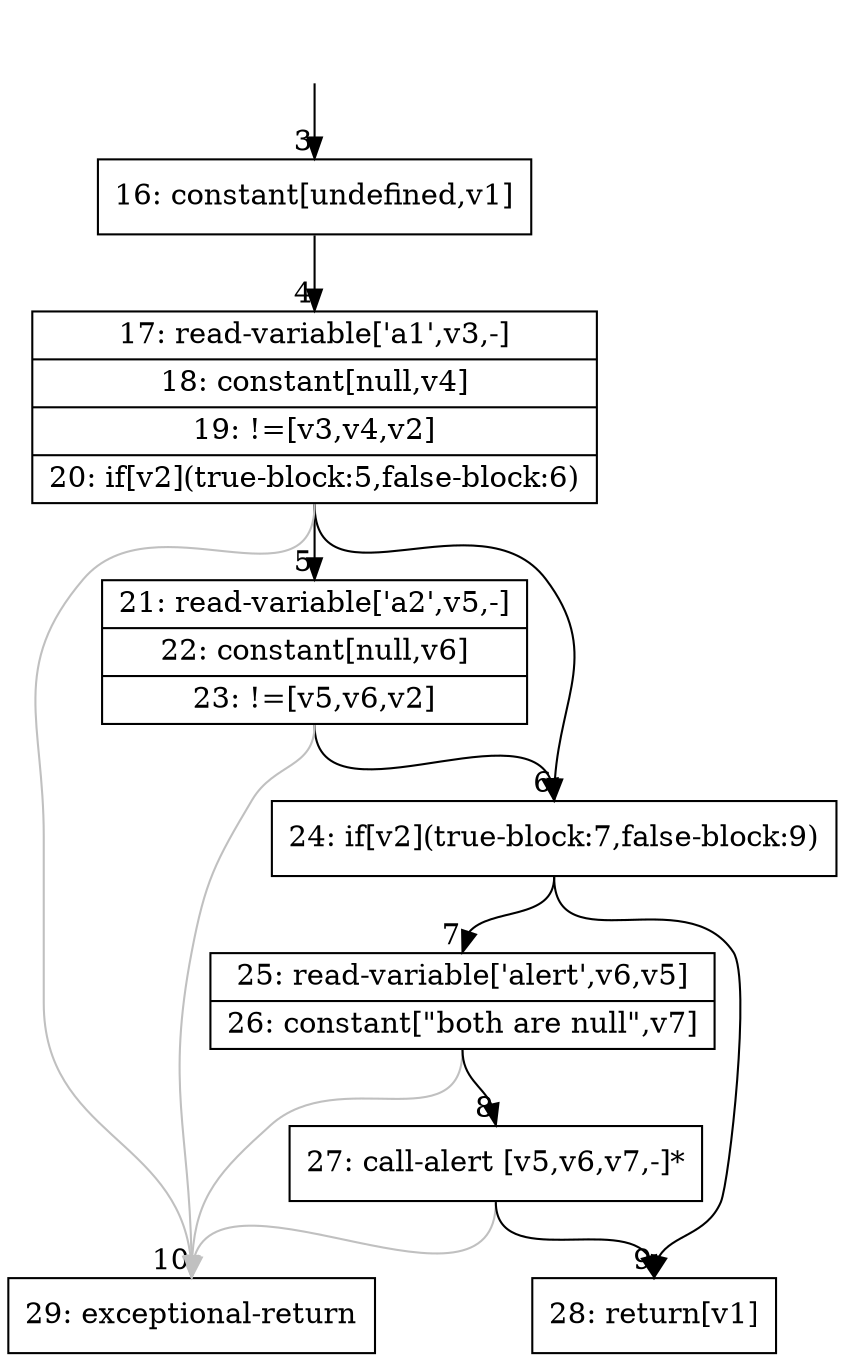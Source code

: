 digraph {
rankdir="TD"
BB_entry1[shape=none,label=""];
BB_entry1 -> BB3 [tailport=s, headport=n, headlabel="    3"]
BB3 [shape=record label="{16: constant[undefined,v1]}" ] 
BB3 -> BB4 [tailport=s, headport=n, headlabel="      4"]
BB4 [shape=record label="{17: read-variable['a1',v3,-]|18: constant[null,v4]|19: !=[v3,v4,v2]|20: if[v2](true-block:5,false-block:6)}" ] 
BB4 -> BB6 [tailport=s, headport=n, headlabel="      6"]
BB4 -> BB5 [tailport=s, headport=n, headlabel="      5"]
BB4 -> BB10 [tailport=s, headport=n, color=gray, headlabel="      10"]
BB5 [shape=record label="{21: read-variable['a2',v5,-]|22: constant[null,v6]|23: !=[v5,v6,v2]}" ] 
BB5 -> BB6 [tailport=s, headport=n]
BB5 -> BB10 [tailport=s, headport=n, color=gray]
BB6 [shape=record label="{24: if[v2](true-block:7,false-block:9)}" ] 
BB6 -> BB7 [tailport=s, headport=n, headlabel="      7"]
BB6 -> BB9 [tailport=s, headport=n, headlabel="      9"]
BB7 [shape=record label="{25: read-variable['alert',v6,v5]|26: constant[\"both are null\",v7]}" ] 
BB7 -> BB8 [tailport=s, headport=n, headlabel="      8"]
BB7 -> BB10 [tailport=s, headport=n, color=gray]
BB8 [shape=record label="{27: call-alert [v5,v6,v7,-]*}" ] 
BB8 -> BB9 [tailport=s, headport=n]
BB8 -> BB10 [tailport=s, headport=n, color=gray]
BB9 [shape=record label="{28: return[v1]}" ] 
BB10 [shape=record label="{29: exceptional-return}" ] 
//#$~ 10
}
